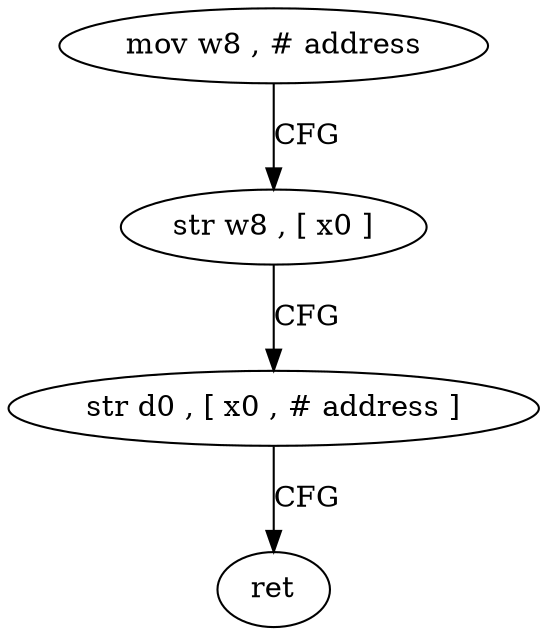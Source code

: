 digraph "func" {
"109928" [label = "mov w8 , # address" ]
"109932" [label = "str w8 , [ x0 ]" ]
"109936" [label = "str d0 , [ x0 , # address ]" ]
"109940" [label = "ret" ]
"109928" -> "109932" [ label = "CFG" ]
"109932" -> "109936" [ label = "CFG" ]
"109936" -> "109940" [ label = "CFG" ]
}
